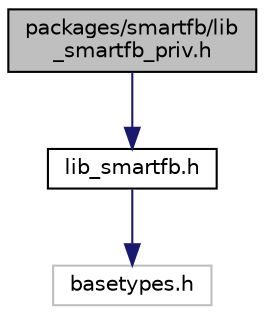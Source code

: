 digraph "packages/smartfb/lib_smartfb_priv.h"
{
 // INTERACTIVE_SVG=YES
 // LATEX_PDF_SIZE
  bgcolor="transparent";
  edge [fontname="Helvetica",fontsize="10",labelfontname="Helvetica",labelfontsize="10"];
  node [fontname="Helvetica",fontsize="10",shape=record];
  Node1 [label="packages/smartfb/lib\l_smartfb_priv.h",height=0.2,width=0.4,color="black", fillcolor="grey75", style="filled", fontcolor="black",tooltip=" "];
  Node1 -> Node2 [color="midnightblue",fontsize="10",style="solid",fontname="Helvetica"];
  Node2 [label="lib_smartfb.h",height=0.2,width=0.4,color="black",URL="$d9/d8f/lib__smartfb_8h.html",tooltip="This file shows the SmartFB library API."];
  Node2 -> Node3 [color="midnightblue",fontsize="10",style="solid",fontname="Helvetica"];
  Node3 [label="basetypes.h",height=0.2,width=0.4,color="grey75",tooltip=" "];
}
